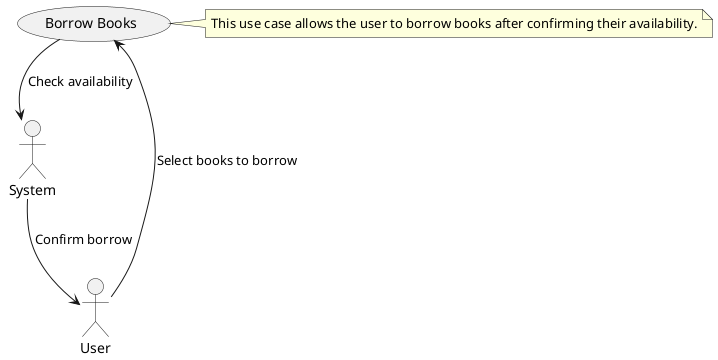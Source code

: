 @startuml

:User: as User
:System: as System

(Borrow Books) as (UC4)

User --> (UC4) : "Select books to borrow"
(UC4) --> System : "Check availability"
System --> User : "Confirm borrow"

note right of (UC4)
This use case allows the user to borrow books after confirming their availability.
end note

@enduml
